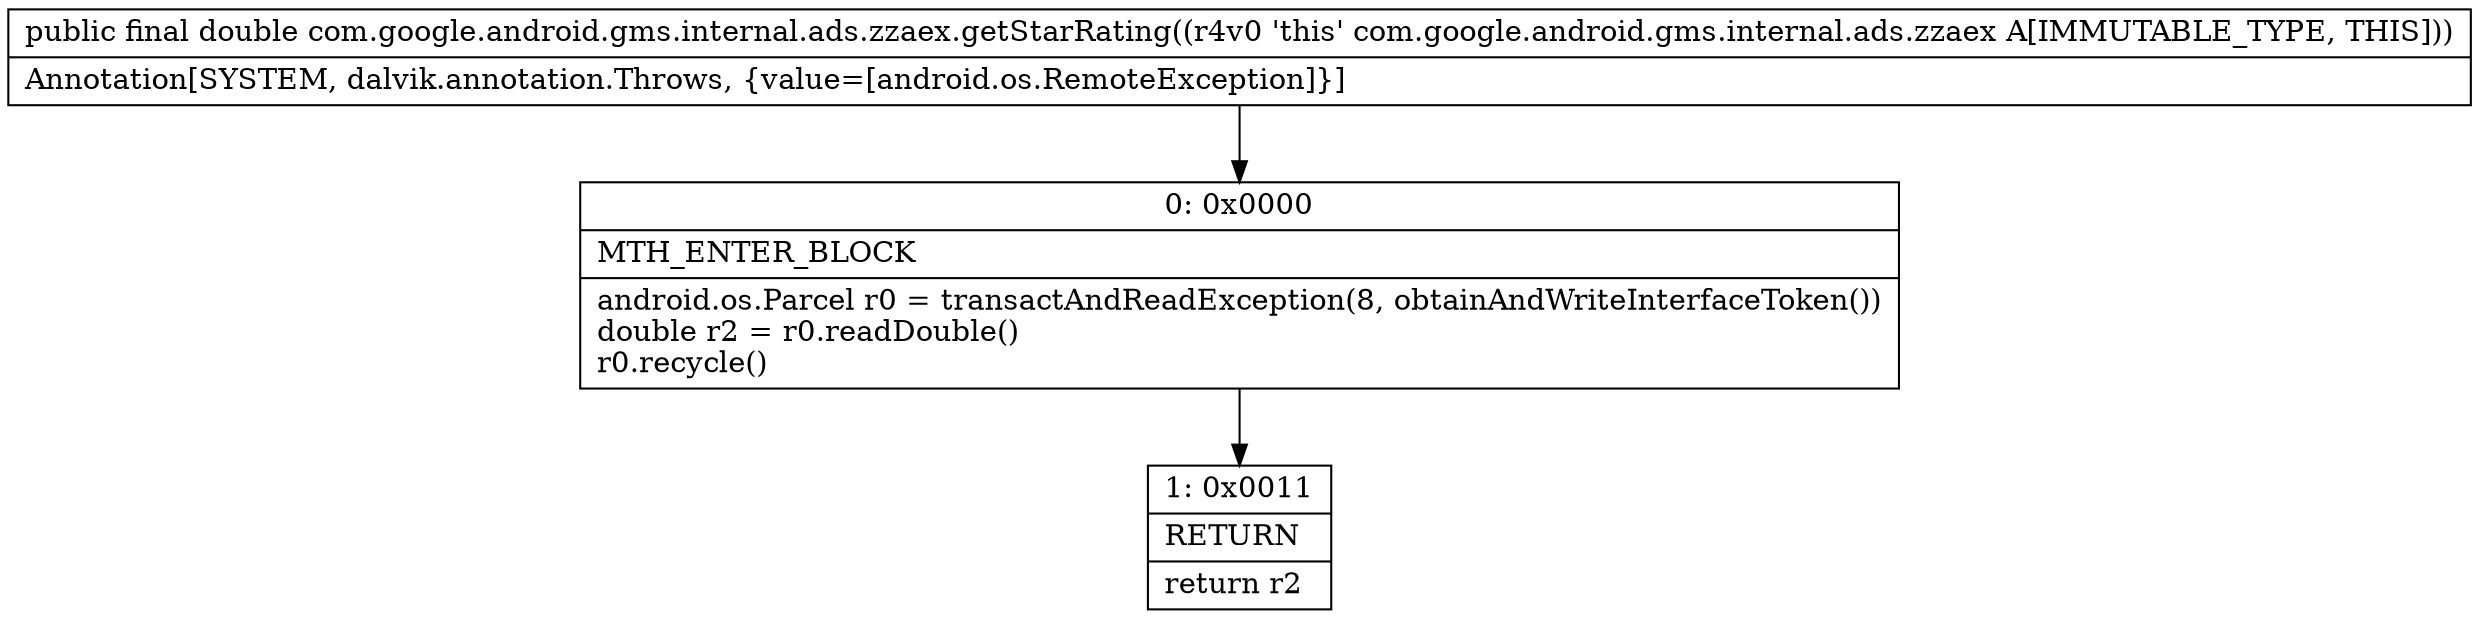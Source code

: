 digraph "CFG forcom.google.android.gms.internal.ads.zzaex.getStarRating()D" {
Node_0 [shape=record,label="{0\:\ 0x0000|MTH_ENTER_BLOCK\l|android.os.Parcel r0 = transactAndReadException(8, obtainAndWriteInterfaceToken())\ldouble r2 = r0.readDouble()\lr0.recycle()\l}"];
Node_1 [shape=record,label="{1\:\ 0x0011|RETURN\l|return r2\l}"];
MethodNode[shape=record,label="{public final double com.google.android.gms.internal.ads.zzaex.getStarRating((r4v0 'this' com.google.android.gms.internal.ads.zzaex A[IMMUTABLE_TYPE, THIS]))  | Annotation[SYSTEM, dalvik.annotation.Throws, \{value=[android.os.RemoteException]\}]\l}"];
MethodNode -> Node_0;
Node_0 -> Node_1;
}


